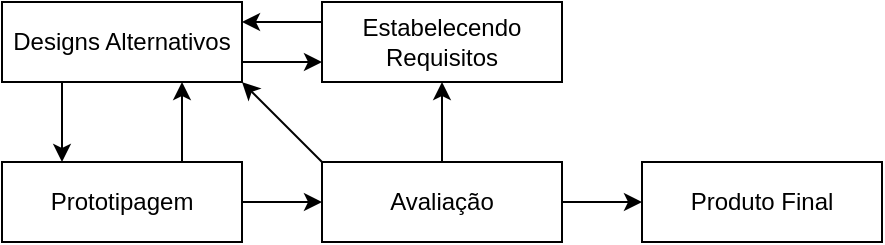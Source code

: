 <mxfile version="24.2.5" type="device">
  <diagram name="Arquitetura-IxD" id="oasNeUchR87aJOVxnEDR">
    <mxGraphModel dx="516" dy="248" grid="1" gridSize="10" guides="1" tooltips="1" connect="1" arrows="1" fold="1" page="1" pageScale="1" pageWidth="800" pageHeight="400" math="0" shadow="0">
      <root>
        <mxCell id="0" />
        <mxCell id="1" parent="0" />
        <mxCell id="JBnC5a3nG2uLxEZ0MH1V-1" value="" style="edgeStyle=orthogonalEdgeStyle;rounded=0;orthogonalLoop=1;jettySize=auto;html=1;exitX=0.25;exitY=1;exitDx=0;exitDy=0;entryX=0.25;entryY=0;entryDx=0;entryDy=0;" parent="1" source="JBnC5a3nG2uLxEZ0MH1V-3" target="JBnC5a3nG2uLxEZ0MH1V-6" edge="1">
          <mxGeometry relative="1" as="geometry" />
        </mxCell>
        <mxCell id="JBnC5a3nG2uLxEZ0MH1V-2" style="edgeStyle=none;rounded=0;orthogonalLoop=1;jettySize=auto;html=1;exitX=1;exitY=0.75;exitDx=0;exitDy=0;entryX=0;entryY=0.75;entryDx=0;entryDy=0;" parent="1" source="JBnC5a3nG2uLxEZ0MH1V-3" target="JBnC5a3nG2uLxEZ0MH1V-13" edge="1">
          <mxGeometry relative="1" as="geometry" />
        </mxCell>
        <mxCell id="JBnC5a3nG2uLxEZ0MH1V-3" value="Designs Alternativos" style="rounded=0;whiteSpace=wrap;html=1;fillColor=none;" parent="1" vertex="1">
          <mxGeometry x="40" y="40" width="120" height="40" as="geometry" />
        </mxCell>
        <mxCell id="JBnC5a3nG2uLxEZ0MH1V-4" value="" style="edgeStyle=orthogonalEdgeStyle;rounded=0;orthogonalLoop=1;jettySize=auto;html=1;" parent="1" source="JBnC5a3nG2uLxEZ0MH1V-6" target="JBnC5a3nG2uLxEZ0MH1V-10" edge="1">
          <mxGeometry relative="1" as="geometry" />
        </mxCell>
        <mxCell id="JBnC5a3nG2uLxEZ0MH1V-5" style="edgeStyle=none;rounded=0;orthogonalLoop=1;jettySize=auto;html=1;exitX=0.75;exitY=0;exitDx=0;exitDy=0;entryX=0.75;entryY=1;entryDx=0;entryDy=0;" parent="1" source="JBnC5a3nG2uLxEZ0MH1V-6" target="JBnC5a3nG2uLxEZ0MH1V-3" edge="1">
          <mxGeometry relative="1" as="geometry" />
        </mxCell>
        <mxCell id="JBnC5a3nG2uLxEZ0MH1V-6" value="Prototipagem" style="rounded=0;whiteSpace=wrap;html=1;fillColor=none;" parent="1" vertex="1">
          <mxGeometry x="40" y="120" width="120" height="40" as="geometry" />
        </mxCell>
        <mxCell id="JBnC5a3nG2uLxEZ0MH1V-7" value="" style="edgeStyle=orthogonalEdgeStyle;rounded=0;orthogonalLoop=1;jettySize=auto;html=1;" parent="1" source="JBnC5a3nG2uLxEZ0MH1V-10" target="JBnC5a3nG2uLxEZ0MH1V-13" edge="1">
          <mxGeometry relative="1" as="geometry" />
        </mxCell>
        <mxCell id="JBnC5a3nG2uLxEZ0MH1V-8" value="" style="edgeStyle=orthogonalEdgeStyle;rounded=0;orthogonalLoop=1;jettySize=auto;html=1;" parent="1" source="JBnC5a3nG2uLxEZ0MH1V-10" target="JBnC5a3nG2uLxEZ0MH1V-11" edge="1">
          <mxGeometry relative="1" as="geometry" />
        </mxCell>
        <mxCell id="JBnC5a3nG2uLxEZ0MH1V-9" style="rounded=0;orthogonalLoop=1;jettySize=auto;html=1;exitX=0;exitY=0;exitDx=0;exitDy=0;entryX=1;entryY=1;entryDx=0;entryDy=0;" parent="1" source="JBnC5a3nG2uLxEZ0MH1V-10" target="JBnC5a3nG2uLxEZ0MH1V-3" edge="1">
          <mxGeometry relative="1" as="geometry" />
        </mxCell>
        <mxCell id="JBnC5a3nG2uLxEZ0MH1V-10" value="Avaliação" style="rounded=0;whiteSpace=wrap;html=1;fillColor=none;" parent="1" vertex="1">
          <mxGeometry x="200" y="120" width="120" height="40" as="geometry" />
        </mxCell>
        <mxCell id="JBnC5a3nG2uLxEZ0MH1V-11" value="Produto Final" style="rounded=0;whiteSpace=wrap;html=1;fillColor=none;" parent="1" vertex="1">
          <mxGeometry x="360" y="120" width="120" height="40" as="geometry" />
        </mxCell>
        <mxCell id="JBnC5a3nG2uLxEZ0MH1V-12" value="" style="edgeStyle=orthogonalEdgeStyle;rounded=0;orthogonalLoop=1;jettySize=auto;html=1;exitX=0;exitY=0.25;exitDx=0;exitDy=0;entryX=1;entryY=0.25;entryDx=0;entryDy=0;" parent="1" source="JBnC5a3nG2uLxEZ0MH1V-13" target="JBnC5a3nG2uLxEZ0MH1V-3" edge="1">
          <mxGeometry relative="1" as="geometry" />
        </mxCell>
        <mxCell id="JBnC5a3nG2uLxEZ0MH1V-13" value="Estabelecendo Requisitos" style="rounded=0;whiteSpace=wrap;html=1;fillColor=none;" parent="1" vertex="1">
          <mxGeometry x="200" y="40" width="120" height="40" as="geometry" />
        </mxCell>
      </root>
    </mxGraphModel>
  </diagram>
</mxfile>
